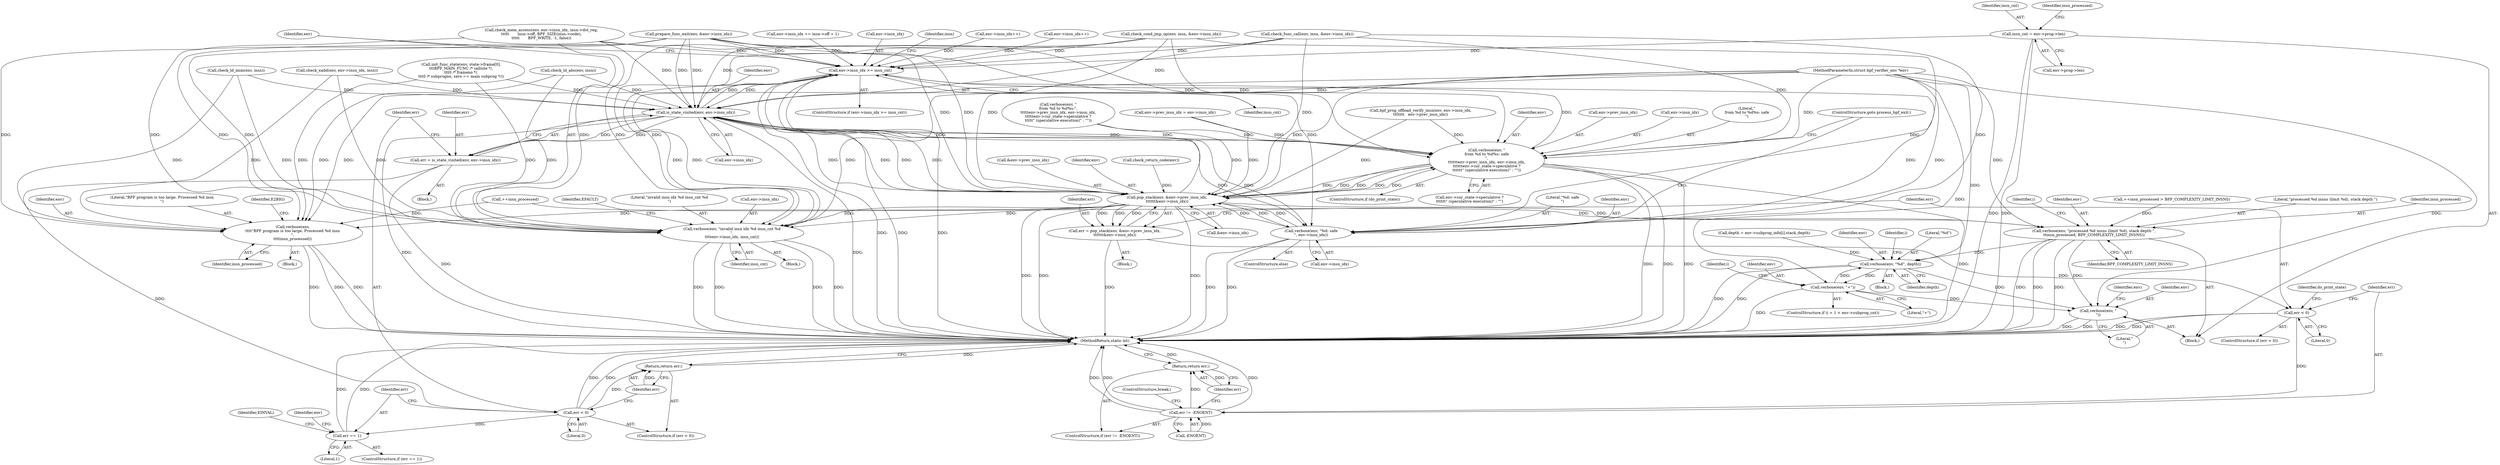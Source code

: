 digraph "0_linux_979d63d50c0c0f7bc537bf821e056cc9fe5abd38_2@pointer" {
"1000130" [label="(Call,insn_cnt = env->prog->len)"];
"1000216" [label="(Call,env->insn_idx >= insn_cnt)"];
"1000222" [label="(Call,verbose(env, \"invalid insn idx %d insn_cnt %d\n\",\n\t\t\t\tenv->insn_idx, insn_cnt))"];
"1000259" [label="(Call,is_state_visited(env, env->insn_idx))"];
"1000257" [label="(Call,err = is_state_visited(env, env->insn_idx))"];
"1000265" [label="(Call,err < 0)"];
"1000268" [label="(Return,return err;)"];
"1000271" [label="(Call,err == 1)"];
"1000284" [label="(Call,verbose(env, \"\nfrom %d to %d%s: safe\n\",\n\t\t\t\t\t\tenv->prev_insn_idx, env->insn_idx,\n\t\t\t\t\t\tenv->cur_state->speculative ?\n\t\t\t\t\t\t\" (speculative execution)\" : \"\"))"];
"1001000" [label="(Call,pop_stack(env, &env->prev_insn_idx,\n\t\t\t\t\t\t&env->insn_idx))"];
"1000250" [label="(Call,verbose(env,\n\t\t\t\t\"BPF program is too large. Processed %d insn\n\",\n\t\t\t\tinsn_processed))"];
"1000302" [label="(Call,verbose(env, \"%d: safe\n\", env->insn_idx))"];
"1000998" [label="(Call,err = pop_stack(env, &env->prev_insn_idx,\n\t\t\t\t\t\t&env->insn_idx))"];
"1001011" [label="(Call,err < 0)"];
"1001016" [label="(Call,err != -ENOENT)"];
"1001020" [label="(Return,return err;)"];
"1001112" [label="(Call,verbose(env, \"processed %d insns (limit %d), stack depth \",\n\t\tinsn_processed, BPF_COMPLEXITY_LIMIT_INSNS))"];
"1001139" [label="(Call,verbose(env, \"%d\", depth))"];
"1001151" [label="(Call,verbose(env, \"+\"))"];
"1001154" [label="(Call,verbose(env, \"\n\"))"];
"1001006" [label="(Call,&env->insn_idx)"];
"1000220" [label="(Identifier,insn_cnt)"];
"1000258" [label="(Identifier,err)"];
"1000257" [label="(Call,err = is_state_visited(env, env->insn_idx))"];
"1000273" [label="(Literal,1)"];
"1000212" [label="(Block,)"];
"1000270" [label="(ControlStructure,if (err == 1))"];
"1001112" [label="(Call,verbose(env, \"processed %d insns (limit %d), stack depth \",\n\t\tinsn_processed, BPF_COMPLEXITY_LIMIT_INSNS))"];
"1000301" [label="(ControlStructure,else)"];
"1001130" [label="(Call,depth = env->subprog_info[i].stack_depth)"];
"1000117" [label="(MethodParameterIn,struct bpf_verifier_env *env)"];
"1000118" [label="(Block,)"];
"1000271" [label="(Call,err == 1)"];
"1000290" [label="(Call,env->insn_idx)"];
"1000217" [label="(Call,env->insn_idx)"];
"1001161" [label="(Identifier,env)"];
"1000573" [label="(Call,check_xadd(env, env->insn_idx, insn))"];
"1000265" [label="(Call,err < 0)"];
"1000304" [label="(Literal,\"%d: safe\n\")"];
"1001078" [label="(Call,check_ld_imm(env, insn))"];
"1000228" [label="(Identifier,insn_cnt)"];
"1000233" [label="(Identifier,insn)"];
"1000946" [label="(Call,prepare_func_exit(env, &env->insn_idx))"];
"1001063" [label="(Call,check_ld_abs(env, insn))"];
"1000132" [label="(Call,env->prog->len)"];
"1000313" [label="(Identifier,EINVAL)"];
"1001002" [label="(Call,&env->prev_insn_idx)"];
"1001012" [label="(Identifier,err)"];
"1001013" [label="(Literal,0)"];
"1001140" [label="(Identifier,env)"];
"1000287" [label="(Call,env->prev_insn_idx)"];
"1001142" [label="(Identifier,depth)"];
"1000252" [label="(Literal,\"BPF program is too large. Processed %d insn\n\")"];
"1000256" [label="(Identifier,E2BIG)"];
"1001021" [label="(Identifier,err)"];
"1000215" [label="(ControlStructure,if (env->insn_idx >= insn_cnt))"];
"1001020" [label="(Return,return err;)"];
"1001151" [label="(Call,verbose(env, \"+\"))"];
"1001113" [label="(Identifier,env)"];
"1000251" [label="(Identifier,env)"];
"1001022" [label="(ControlStructure,break;)"];
"1000216" [label="(Call,env->insn_idx >= insn_cnt)"];
"1000308" [label="(ControlStructure,goto process_bpf_exit;)"];
"1001011" [label="(Call,err < 0)"];
"1000264" [label="(ControlStructure,if (err < 0))"];
"1000245" [label="(Call,++insn_processed > BPF_COMPLEXITY_LIMIT_INSNS)"];
"1001155" [label="(Identifier,env)"];
"1001174" [label="(MethodReturn,static int)"];
"1000272" [label="(Identifier,err)"];
"1001018" [label="(Call,-ENOENT)"];
"1000260" [label="(Identifier,env)"];
"1000231" [label="(Identifier,EFAULT)"];
"1000425" [label="(Call,bpf_prog_offload_verify_insn(env, env->insn_idx,\n\t\t\t\t\t\t\t   env->prev_insn_idx))"];
"1000285" [label="(Identifier,env)"];
"1001108" [label="(Call,env->insn_idx++)"];
"1000250" [label="(Call,verbose(env,\n\t\t\t\t\"BPF program is too large. Processed %d insn\n\",\n\t\t\t\tinsn_processed))"];
"1000224" [label="(Literal,\"invalid insn idx %d insn_cnt %d\n\")"];
"1001033" [label="(Call,check_cond_jmp_op(env, insn, &env->insn_idx))"];
"1000998" [label="(Call,err = pop_stack(env, &env->prev_insn_idx,\n\t\t\t\t\t\t&env->insn_idx))"];
"1001114" [label="(Literal,\"processed %d insns (limit %d), stack depth \")"];
"1000130" [label="(Call,insn_cnt = env->prog->len)"];
"1000222" [label="(Call,verbose(env, \"invalid insn idx %d insn_cnt %d\n\",\n\t\t\t\tenv->insn_idx, insn_cnt))"];
"1000249" [label="(Block,)"];
"1001115" [label="(Identifier,insn_processed)"];
"1000303" [label="(Identifier,env)"];
"1001152" [label="(Identifier,env)"];
"1000742" [label="(Call,check_mem_access(env, env->insn_idx, insn->dst_reg,\n\t\t\t\t\t       insn->off, BPF_SIZE(insn->code),\n\t\t\t\t\t       BPF_WRITE, -1, false))"];
"1000305" [label="(Call,env->insn_idx)"];
"1001146" [label="(Identifier,i)"];
"1000131" [label="(Identifier,insn_cnt)"];
"1001026" [label="(Identifier,do_print_state)"];
"1000937" [label="(Call,env->prev_insn_idx = env->insn_idx)"];
"1001015" [label="(ControlStructure,if (err != -ENOENT))"];
"1000999" [label="(Identifier,err)"];
"1001128" [label="(Block,)"];
"1000282" [label="(ControlStructure,if (do_print_state))"];
"1000269" [label="(Identifier,err)"];
"1000253" [label="(Identifier,insn_processed)"];
"1000268" [label="(Return,return err;)"];
"1001153" [label="(Literal,\"+\")"];
"1000583" [label="(Call,env->insn_idx++)"];
"1001127" [label="(Identifier,i)"];
"1000259" [label="(Call,is_state_visited(env, env->insn_idx))"];
"1001119" [label="(Identifier,i)"];
"1000278" [label="(Identifier,env)"];
"1001141" [label="(Literal,\"%d\")"];
"1001017" [label="(Identifier,err)"];
"1000221" [label="(Block,)"];
"1000267" [label="(Literal,0)"];
"1000246" [label="(Call,++insn_processed)"];
"1000223" [label="(Identifier,env)"];
"1000284" [label="(Call,verbose(env, \"\nfrom %d to %d%s: safe\n\",\n\t\t\t\t\t\tenv->prev_insn_idx, env->insn_idx,\n\t\t\t\t\t\tenv->cur_state->speculative ?\n\t\t\t\t\t\t\" (speculative execution)\" : \"\"))"];
"1000225" [label="(Call,env->insn_idx)"];
"1000140" [label="(Identifier,insn_processed)"];
"1000286" [label="(Literal,\"\nfrom %d to %d%s: safe\n\")"];
"1001156" [label="(Literal,\"\n\")"];
"1000884" [label="(Call,env->insn_idx += insn->off + 1)"];
"1000824" [label="(Call,check_func_call(env, insn, &env->insn_idx))"];
"1001001" [label="(Identifier,env)"];
"1001116" [label="(Identifier,BPF_COMPLEXITY_LIMIT_INSNS)"];
"1000266" [label="(Identifier,err)"];
"1001154" [label="(Call,verbose(env, \"\n\"))"];
"1001139" [label="(Call,verbose(env, \"%d\", depth))"];
"1000293" [label="(Call,env->cur_state->speculative ?\n\t\t\t\t\t\t\" (speculative execution)\" : \"\")"];
"1000991" [label="(Call,check_return_code(env))"];
"1001000" [label="(Call,pop_stack(env, &env->prev_insn_idx,\n\t\t\t\t\t\t&env->insn_idx))"];
"1001016" [label="(Call,err != -ENOENT)"];
"1001143" [label="(ControlStructure,if (i + 1 < env->subprog_cnt))"];
"1000201" [label="(Call,init_func_state(env, state->frame[0],\n\t\t\tBPF_MAIN_FUNC /* callsite */,\n\t\t\t0 /* frameno */,\n\t\t\t0 /* subprogno, zero == main subprog */))"];
"1000261" [label="(Call,env->insn_idx)"];
"1001010" [label="(ControlStructure,if (err < 0))"];
"1000357" [label="(Call,verbose(env, \"\nfrom %d to %d%s:\",\n\t\t\t\t\tenv->prev_insn_idx, env->insn_idx,\n\t\t\t\t\tenv->cur_state->speculative ?\n\t\t\t\t\t\" (speculative execution)\" : \"\"))"];
"1000899" [label="(Block,)"];
"1000302" [label="(Call,verbose(env, \"%d: safe\n\", env->insn_idx))"];
"1000130" -> "1000118"  [label="AST: "];
"1000130" -> "1000132"  [label="CFG: "];
"1000131" -> "1000130"  [label="AST: "];
"1000132" -> "1000130"  [label="AST: "];
"1000140" -> "1000130"  [label="CFG: "];
"1000130" -> "1001174"  [label="DDG: "];
"1000130" -> "1001174"  [label="DDG: "];
"1000130" -> "1000216"  [label="DDG: "];
"1000216" -> "1000215"  [label="AST: "];
"1000216" -> "1000220"  [label="CFG: "];
"1000217" -> "1000216"  [label="AST: "];
"1000220" -> "1000216"  [label="AST: "];
"1000223" -> "1000216"  [label="CFG: "];
"1000233" -> "1000216"  [label="CFG: "];
"1000216" -> "1001174"  [label="DDG: "];
"1000216" -> "1001174"  [label="DDG: "];
"1000216" -> "1001174"  [label="DDG: "];
"1000824" -> "1000216"  [label="DDG: "];
"1001033" -> "1000216"  [label="DDG: "];
"1000284" -> "1000216"  [label="DDG: "];
"1001108" -> "1000216"  [label="DDG: "];
"1000742" -> "1000216"  [label="DDG: "];
"1000884" -> "1000216"  [label="DDG: "];
"1000302" -> "1000216"  [label="DDG: "];
"1000946" -> "1000216"  [label="DDG: "];
"1000583" -> "1000216"  [label="DDG: "];
"1000259" -> "1000216"  [label="DDG: "];
"1001000" -> "1000216"  [label="DDG: "];
"1000216" -> "1000222"  [label="DDG: "];
"1000216" -> "1000222"  [label="DDG: "];
"1000216" -> "1000259"  [label="DDG: "];
"1000222" -> "1000221"  [label="AST: "];
"1000222" -> "1000228"  [label="CFG: "];
"1000223" -> "1000222"  [label="AST: "];
"1000224" -> "1000222"  [label="AST: "];
"1000225" -> "1000222"  [label="AST: "];
"1000228" -> "1000222"  [label="AST: "];
"1000231" -> "1000222"  [label="CFG: "];
"1000222" -> "1001174"  [label="DDG: "];
"1000222" -> "1001174"  [label="DDG: "];
"1000222" -> "1001174"  [label="DDG: "];
"1000222" -> "1001174"  [label="DDG: "];
"1001063" -> "1000222"  [label="DDG: "];
"1001000" -> "1000222"  [label="DDG: "];
"1001000" -> "1000222"  [label="DDG: "];
"1000573" -> "1000222"  [label="DDG: "];
"1000742" -> "1000222"  [label="DDG: "];
"1000946" -> "1000222"  [label="DDG: "];
"1000946" -> "1000222"  [label="DDG: "];
"1001078" -> "1000222"  [label="DDG: "];
"1000201" -> "1000222"  [label="DDG: "];
"1000117" -> "1000222"  [label="DDG: "];
"1000824" -> "1000222"  [label="DDG: "];
"1001033" -> "1000222"  [label="DDG: "];
"1000259" -> "1000257"  [label="AST: "];
"1000259" -> "1000261"  [label="CFG: "];
"1000260" -> "1000259"  [label="AST: "];
"1000261" -> "1000259"  [label="AST: "];
"1000257" -> "1000259"  [label="CFG: "];
"1000259" -> "1001174"  [label="DDG: "];
"1000259" -> "1001174"  [label="DDG: "];
"1000259" -> "1000257"  [label="DDG: "];
"1000259" -> "1000257"  [label="DDG: "];
"1001063" -> "1000259"  [label="DDG: "];
"1001000" -> "1000259"  [label="DDG: "];
"1001000" -> "1000259"  [label="DDG: "];
"1000573" -> "1000259"  [label="DDG: "];
"1000742" -> "1000259"  [label="DDG: "];
"1000946" -> "1000259"  [label="DDG: "];
"1000946" -> "1000259"  [label="DDG: "];
"1001078" -> "1000259"  [label="DDG: "];
"1000201" -> "1000259"  [label="DDG: "];
"1000117" -> "1000259"  [label="DDG: "];
"1000824" -> "1000259"  [label="DDG: "];
"1001033" -> "1000259"  [label="DDG: "];
"1000259" -> "1000284"  [label="DDG: "];
"1000259" -> "1000284"  [label="DDG: "];
"1000259" -> "1000302"  [label="DDG: "];
"1000259" -> "1000302"  [label="DDG: "];
"1000259" -> "1001000"  [label="DDG: "];
"1000259" -> "1001000"  [label="DDG: "];
"1000257" -> "1000212"  [label="AST: "];
"1000258" -> "1000257"  [label="AST: "];
"1000266" -> "1000257"  [label="CFG: "];
"1000257" -> "1001174"  [label="DDG: "];
"1000257" -> "1000265"  [label="DDG: "];
"1000265" -> "1000264"  [label="AST: "];
"1000265" -> "1000267"  [label="CFG: "];
"1000266" -> "1000265"  [label="AST: "];
"1000267" -> "1000265"  [label="AST: "];
"1000269" -> "1000265"  [label="CFG: "];
"1000272" -> "1000265"  [label="CFG: "];
"1000265" -> "1001174"  [label="DDG: "];
"1000265" -> "1001174"  [label="DDG: "];
"1000265" -> "1000268"  [label="DDG: "];
"1000265" -> "1000271"  [label="DDG: "];
"1000268" -> "1000264"  [label="AST: "];
"1000268" -> "1000269"  [label="CFG: "];
"1000269" -> "1000268"  [label="AST: "];
"1001174" -> "1000268"  [label="CFG: "];
"1000268" -> "1001174"  [label="DDG: "];
"1000269" -> "1000268"  [label="DDG: "];
"1000271" -> "1000270"  [label="AST: "];
"1000271" -> "1000273"  [label="CFG: "];
"1000272" -> "1000271"  [label="AST: "];
"1000273" -> "1000271"  [label="AST: "];
"1000278" -> "1000271"  [label="CFG: "];
"1000313" -> "1000271"  [label="CFG: "];
"1000271" -> "1001174"  [label="DDG: "];
"1000271" -> "1001174"  [label="DDG: "];
"1000284" -> "1000282"  [label="AST: "];
"1000284" -> "1000293"  [label="CFG: "];
"1000285" -> "1000284"  [label="AST: "];
"1000286" -> "1000284"  [label="AST: "];
"1000287" -> "1000284"  [label="AST: "];
"1000290" -> "1000284"  [label="AST: "];
"1000293" -> "1000284"  [label="AST: "];
"1000308" -> "1000284"  [label="CFG: "];
"1000284" -> "1001174"  [label="DDG: "];
"1000284" -> "1001174"  [label="DDG: "];
"1000284" -> "1001174"  [label="DDG: "];
"1000284" -> "1001174"  [label="DDG: "];
"1000117" -> "1000284"  [label="DDG: "];
"1000937" -> "1000284"  [label="DDG: "];
"1000357" -> "1000284"  [label="DDG: "];
"1001000" -> "1000284"  [label="DDG: "];
"1001000" -> "1000284"  [label="DDG: "];
"1000425" -> "1000284"  [label="DDG: "];
"1000824" -> "1000284"  [label="DDG: "];
"1001033" -> "1000284"  [label="DDG: "];
"1000946" -> "1000284"  [label="DDG: "];
"1000284" -> "1001000"  [label="DDG: "];
"1000284" -> "1001000"  [label="DDG: "];
"1000284" -> "1001000"  [label="DDG: "];
"1001000" -> "1000998"  [label="AST: "];
"1001000" -> "1001006"  [label="CFG: "];
"1001001" -> "1001000"  [label="AST: "];
"1001002" -> "1001000"  [label="AST: "];
"1001006" -> "1001000"  [label="AST: "];
"1000998" -> "1001000"  [label="CFG: "];
"1001000" -> "1001174"  [label="DDG: "];
"1001000" -> "1001174"  [label="DDG: "];
"1001000" -> "1001174"  [label="DDG: "];
"1001000" -> "1000250"  [label="DDG: "];
"1001000" -> "1000302"  [label="DDG: "];
"1001000" -> "1000998"  [label="DDG: "];
"1001000" -> "1000998"  [label="DDG: "];
"1001000" -> "1000998"  [label="DDG: "];
"1000302" -> "1001000"  [label="DDG: "];
"1000302" -> "1001000"  [label="DDG: "];
"1000991" -> "1001000"  [label="DDG: "];
"1000117" -> "1001000"  [label="DDG: "];
"1000937" -> "1001000"  [label="DDG: "];
"1000357" -> "1001000"  [label="DDG: "];
"1000425" -> "1001000"  [label="DDG: "];
"1000824" -> "1001000"  [label="DDG: "];
"1001033" -> "1001000"  [label="DDG: "];
"1000742" -> "1001000"  [label="DDG: "];
"1000946" -> "1001000"  [label="DDG: "];
"1001000" -> "1001112"  [label="DDG: "];
"1000250" -> "1000249"  [label="AST: "];
"1000250" -> "1000253"  [label="CFG: "];
"1000251" -> "1000250"  [label="AST: "];
"1000252" -> "1000250"  [label="AST: "];
"1000253" -> "1000250"  [label="AST: "];
"1000256" -> "1000250"  [label="CFG: "];
"1000250" -> "1001174"  [label="DDG: "];
"1000250" -> "1001174"  [label="DDG: "];
"1000250" -> "1001174"  [label="DDG: "];
"1001063" -> "1000250"  [label="DDG: "];
"1000573" -> "1000250"  [label="DDG: "];
"1000742" -> "1000250"  [label="DDG: "];
"1000946" -> "1000250"  [label="DDG: "];
"1001078" -> "1000250"  [label="DDG: "];
"1000201" -> "1000250"  [label="DDG: "];
"1000117" -> "1000250"  [label="DDG: "];
"1000246" -> "1000250"  [label="DDG: "];
"1000302" -> "1000301"  [label="AST: "];
"1000302" -> "1000305"  [label="CFG: "];
"1000303" -> "1000302"  [label="AST: "];
"1000304" -> "1000302"  [label="AST: "];
"1000305" -> "1000302"  [label="AST: "];
"1000308" -> "1000302"  [label="CFG: "];
"1000302" -> "1001174"  [label="DDG: "];
"1000302" -> "1001174"  [label="DDG: "];
"1000117" -> "1000302"  [label="DDG: "];
"1000824" -> "1000302"  [label="DDG: "];
"1001033" -> "1000302"  [label="DDG: "];
"1000946" -> "1000302"  [label="DDG: "];
"1000998" -> "1000899"  [label="AST: "];
"1000999" -> "1000998"  [label="AST: "];
"1001012" -> "1000998"  [label="CFG: "];
"1000998" -> "1001174"  [label="DDG: "];
"1000998" -> "1001011"  [label="DDG: "];
"1001011" -> "1001010"  [label="AST: "];
"1001011" -> "1001013"  [label="CFG: "];
"1001012" -> "1001011"  [label="AST: "];
"1001013" -> "1001011"  [label="AST: "];
"1001017" -> "1001011"  [label="CFG: "];
"1001026" -> "1001011"  [label="CFG: "];
"1001011" -> "1001174"  [label="DDG: "];
"1001011" -> "1001174"  [label="DDG: "];
"1001011" -> "1001016"  [label="DDG: "];
"1001016" -> "1001015"  [label="AST: "];
"1001016" -> "1001018"  [label="CFG: "];
"1001017" -> "1001016"  [label="AST: "];
"1001018" -> "1001016"  [label="AST: "];
"1001021" -> "1001016"  [label="CFG: "];
"1001022" -> "1001016"  [label="CFG: "];
"1001016" -> "1001174"  [label="DDG: "];
"1001016" -> "1001174"  [label="DDG: "];
"1001016" -> "1001174"  [label="DDG: "];
"1001018" -> "1001016"  [label="DDG: "];
"1001016" -> "1001020"  [label="DDG: "];
"1001020" -> "1001015"  [label="AST: "];
"1001020" -> "1001021"  [label="CFG: "];
"1001021" -> "1001020"  [label="AST: "];
"1001174" -> "1001020"  [label="CFG: "];
"1001020" -> "1001174"  [label="DDG: "];
"1001021" -> "1001020"  [label="DDG: "];
"1001112" -> "1000118"  [label="AST: "];
"1001112" -> "1001116"  [label="CFG: "];
"1001113" -> "1001112"  [label="AST: "];
"1001114" -> "1001112"  [label="AST: "];
"1001115" -> "1001112"  [label="AST: "];
"1001116" -> "1001112"  [label="AST: "];
"1001119" -> "1001112"  [label="CFG: "];
"1001112" -> "1001174"  [label="DDG: "];
"1001112" -> "1001174"  [label="DDG: "];
"1001112" -> "1001174"  [label="DDG: "];
"1000117" -> "1001112"  [label="DDG: "];
"1000246" -> "1001112"  [label="DDG: "];
"1000245" -> "1001112"  [label="DDG: "];
"1001112" -> "1001139"  [label="DDG: "];
"1001112" -> "1001154"  [label="DDG: "];
"1001139" -> "1001128"  [label="AST: "];
"1001139" -> "1001142"  [label="CFG: "];
"1001140" -> "1001139"  [label="AST: "];
"1001141" -> "1001139"  [label="AST: "];
"1001142" -> "1001139"  [label="AST: "];
"1001146" -> "1001139"  [label="CFG: "];
"1001139" -> "1001174"  [label="DDG: "];
"1001139" -> "1001174"  [label="DDG: "];
"1001151" -> "1001139"  [label="DDG: "];
"1000117" -> "1001139"  [label="DDG: "];
"1001130" -> "1001139"  [label="DDG: "];
"1001139" -> "1001151"  [label="DDG: "];
"1001139" -> "1001154"  [label="DDG: "];
"1001151" -> "1001143"  [label="AST: "];
"1001151" -> "1001153"  [label="CFG: "];
"1001152" -> "1001151"  [label="AST: "];
"1001153" -> "1001151"  [label="AST: "];
"1001127" -> "1001151"  [label="CFG: "];
"1001151" -> "1001174"  [label="DDG: "];
"1000117" -> "1001151"  [label="DDG: "];
"1001151" -> "1001154"  [label="DDG: "];
"1001154" -> "1000118"  [label="AST: "];
"1001154" -> "1001156"  [label="CFG: "];
"1001155" -> "1001154"  [label="AST: "];
"1001156" -> "1001154"  [label="AST: "];
"1001161" -> "1001154"  [label="CFG: "];
"1001154" -> "1001174"  [label="DDG: "];
"1001154" -> "1001174"  [label="DDG: "];
"1000117" -> "1001154"  [label="DDG: "];
}
